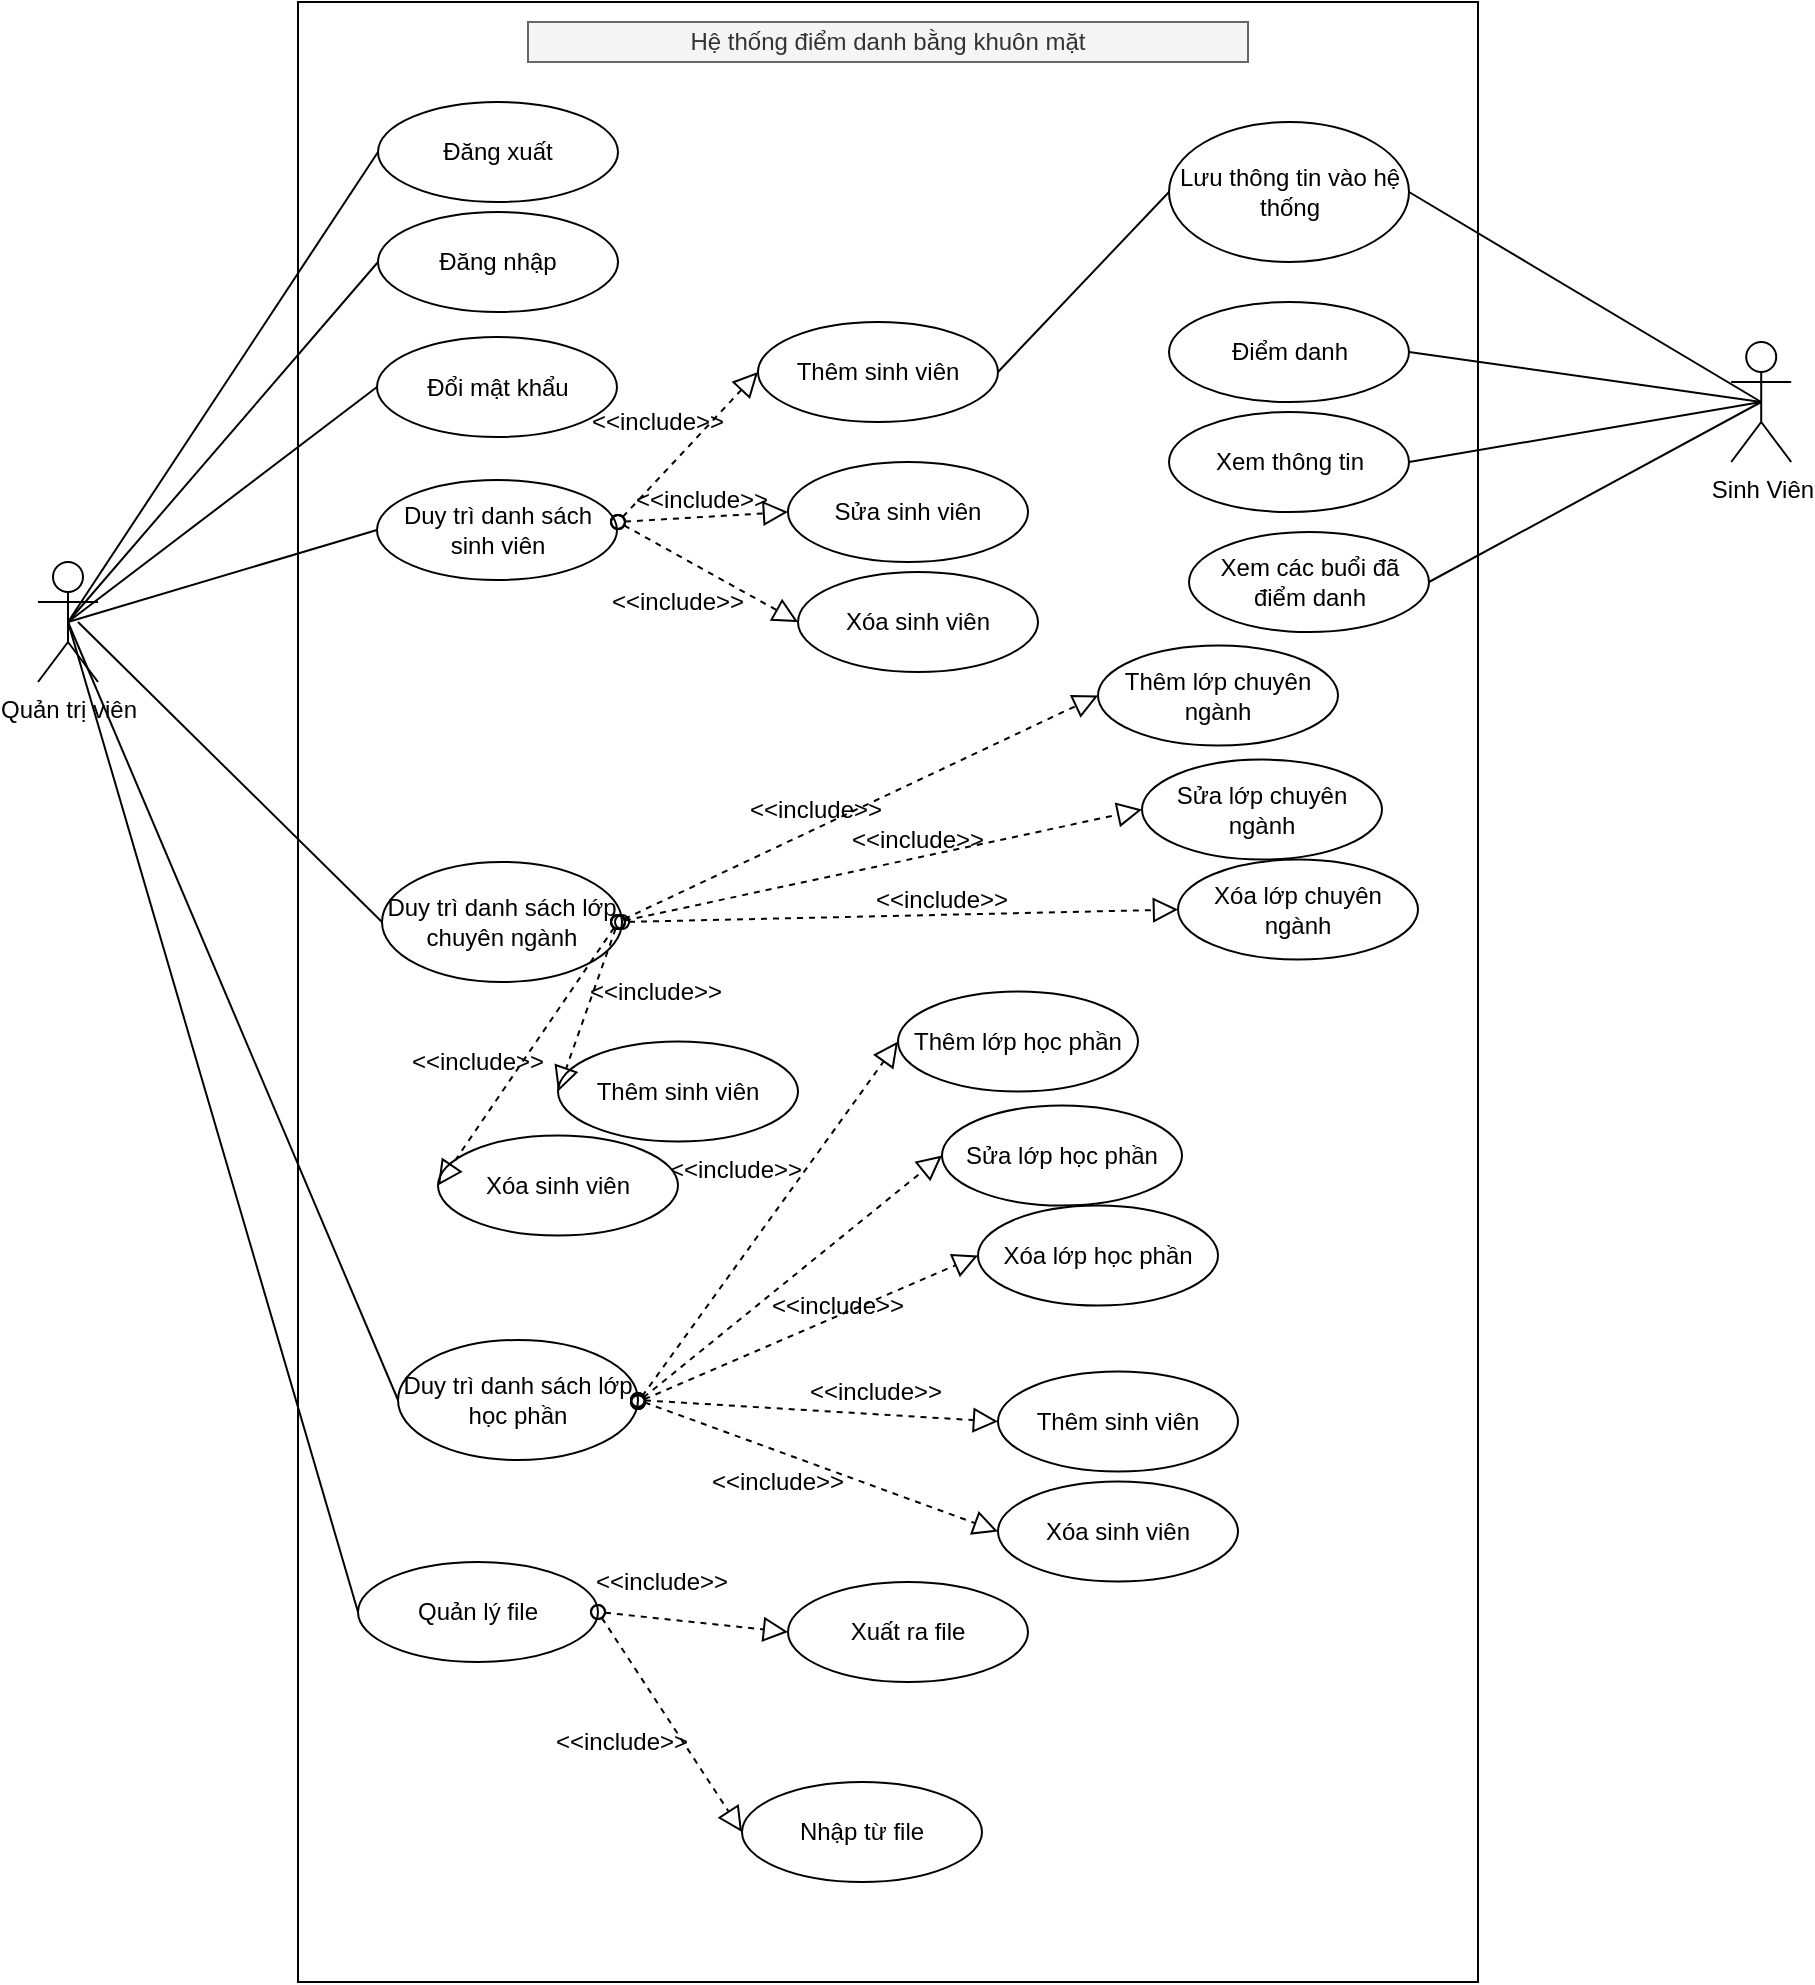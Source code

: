 <mxfile version="10.5.0" type="device"><diagram id="VdXPQVY8FseGyGePCY_4" name="Page-1"><mxGraphModel dx="1010" dy="1733" grid="1" gridSize="10" guides="1" tooltips="1" connect="1" arrows="1" fold="1" page="1" pageScale="1" pageWidth="850" pageHeight="1100" math="0" shadow="0"><root><mxCell id="0"/><mxCell id="1" parent="0"/><mxCell id="HAdZ6vQdYnEZIaH1bLlR-18" value="Sinh Viên&lt;br&gt;&lt;br&gt;" style="shape=umlActor;verticalLabelPosition=bottom;labelBackgroundColor=#ffffff;verticalAlign=top;html=1;outlineConnect=0;" parent="1" vertex="1"><mxGeometry x="1536.603" y="70" width="30" height="60" as="geometry"/></mxCell><mxCell id="HAdZ6vQdYnEZIaH1bLlR-22" value="" style="rounded=0;whiteSpace=wrap;html=1;" parent="1" vertex="1"><mxGeometry x="820" y="-100" width="590" height="990" as="geometry"/></mxCell><mxCell id="HAdZ6vQdYnEZIaH1bLlR-25" value="Quản trị viên&lt;br&gt;" style="shape=umlActor;verticalLabelPosition=bottom;labelBackgroundColor=#ffffff;verticalAlign=top;html=1;outlineConnect=0;" parent="1" vertex="1"><mxGeometry x="690" y="180" width="30" height="60" as="geometry"/></mxCell><mxCell id="HAdZ6vQdYnEZIaH1bLlR-26" value="Đăng xuất" style="ellipse;whiteSpace=wrap;html=1;" parent="1" vertex="1"><mxGeometry x="860" y="-50" width="120" height="50" as="geometry"/></mxCell><mxCell id="HAdZ6vQdYnEZIaH1bLlR-27" value="Đăng nhập&lt;br&gt;" style="ellipse;whiteSpace=wrap;html=1;" parent="1" vertex="1"><mxGeometry x="860" y="5" width="120" height="50" as="geometry"/></mxCell><mxCell id="HAdZ6vQdYnEZIaH1bLlR-28" value="Đổi mật khẩu&lt;br&gt;" style="ellipse;whiteSpace=wrap;html=1;" parent="1" vertex="1"><mxGeometry x="859.5" y="67.5" width="120" height="50" as="geometry"/></mxCell><mxCell id="HAdZ6vQdYnEZIaH1bLlR-29" value="" style="endArrow=none;html=1;exitX=0.5;exitY=0.5;exitDx=0;exitDy=0;exitPerimeter=0;entryX=0;entryY=0.5;entryDx=0;entryDy=0;" parent="1" source="HAdZ6vQdYnEZIaH1bLlR-25" target="HAdZ6vQdYnEZIaH1bLlR-26" edge="1"><mxGeometry width="50" height="50" relative="1" as="geometry"><mxPoint x="750" y="220" as="sourcePoint"/><mxPoint x="800" y="170" as="targetPoint"/></mxGeometry></mxCell><mxCell id="HAdZ6vQdYnEZIaH1bLlR-30" value="" style="endArrow=none;html=1;exitX=0.5;exitY=0.5;exitDx=0;exitDy=0;exitPerimeter=0;entryX=0;entryY=0.5;entryDx=0;entryDy=0;" parent="1" source="HAdZ6vQdYnEZIaH1bLlR-25" target="HAdZ6vQdYnEZIaH1bLlR-27" edge="1"><mxGeometry width="50" height="50" relative="1" as="geometry"><mxPoint x="715" y="220" as="sourcePoint"/><mxPoint x="870" y="95" as="targetPoint"/></mxGeometry></mxCell><mxCell id="HAdZ6vQdYnEZIaH1bLlR-31" value="" style="endArrow=none;html=1;exitX=0.5;exitY=0.5;exitDx=0;exitDy=0;exitPerimeter=0;entryX=0;entryY=0.5;entryDx=0;entryDy=0;" parent="1" source="HAdZ6vQdYnEZIaH1bLlR-25" target="HAdZ6vQdYnEZIaH1bLlR-28" edge="1"><mxGeometry width="50" height="50" relative="1" as="geometry"><mxPoint x="725" y="230" as="sourcePoint"/><mxPoint x="880" y="105" as="targetPoint"/></mxGeometry></mxCell><mxCell id="HAdZ6vQdYnEZIaH1bLlR-38" value="Quản lý file&lt;br&gt;" style="ellipse;whiteSpace=wrap;html=1;" parent="1" vertex="1"><mxGeometry x="850" y="680" width="120" height="50" as="geometry"/></mxCell><mxCell id="HAdZ6vQdYnEZIaH1bLlR-77" value="Nhập từ file&lt;br&gt;" style="ellipse;whiteSpace=wrap;html=1;" parent="1" vertex="1"><mxGeometry x="1042" y="790" width="120" height="50" as="geometry"/></mxCell><mxCell id="HAdZ6vQdYnEZIaH1bLlR-40" value="" style="endArrow=none;html=1;entryX=0;entryY=0.5;entryDx=0;entryDy=0;exitX=0.5;exitY=0.5;exitDx=0;exitDy=0;exitPerimeter=0;" parent="1" source="HAdZ6vQdYnEZIaH1bLlR-25" target="HAdZ6vQdYnEZIaH1bLlR-38" edge="1"><mxGeometry width="50" height="50" relative="1" as="geometry"><mxPoint x="779.5" y="450" as="sourcePoint"/><mxPoint x="829.5" y="400" as="targetPoint"/></mxGeometry></mxCell><mxCell id="HAdZ6vQdYnEZIaH1bLlR-42" value="Hệ thống điểm danh bằng khuôn mặt&lt;br&gt;" style="text;html=1;strokeColor=#666666;fillColor=#f5f5f5;align=center;verticalAlign=middle;whiteSpace=wrap;rounded=0;fontColor=#333333;" parent="1" vertex="1"><mxGeometry x="935" y="-90" width="360" height="20" as="geometry"/></mxCell><mxCell id="HAdZ6vQdYnEZIaH1bLlR-43" value="Duy trì danh sách sinh viên&lt;br&gt;" style="ellipse;whiteSpace=wrap;html=1;" parent="1" vertex="1"><mxGeometry x="859.5" y="139" width="120" height="50" as="geometry"/></mxCell><mxCell id="HAdZ6vQdYnEZIaH1bLlR-62" value="Thêm sinh viên&lt;br&gt;" style="ellipse;whiteSpace=wrap;html=1;" parent="1" vertex="1"><mxGeometry x="1050" y="60" width="120" height="50" as="geometry"/></mxCell><mxCell id="HAdZ6vQdYnEZIaH1bLlR-45" value="" style="endArrow=none;html=1;exitX=0.5;exitY=0.5;exitDx=0;exitDy=0;exitPerimeter=0;entryX=0;entryY=0.5;entryDx=0;entryDy=0;" parent="1" source="HAdZ6vQdYnEZIaH1bLlR-25" target="HAdZ6vQdYnEZIaH1bLlR-43" edge="1"><mxGeometry width="50" height="50" relative="1" as="geometry"><mxPoint x="715" y="220" as="sourcePoint"/><mxPoint x="870" y="95" as="targetPoint"/></mxGeometry></mxCell><mxCell id="HAdZ6vQdYnEZIaH1bLlR-46" value="Lưu thông tin vào hệ thống" style="ellipse;whiteSpace=wrap;html=1;" parent="1" vertex="1"><mxGeometry x="1255.5" y="-40" width="120" height="70" as="geometry"/></mxCell><mxCell id="HAdZ6vQdYnEZIaH1bLlR-47" value="" style="endArrow=none;html=1;exitX=1;exitY=0.5;exitDx=0;exitDy=0;entryX=0.5;entryY=0.5;entryDx=0;entryDy=0;entryPerimeter=0;" parent="1" source="HAdZ6vQdYnEZIaH1bLlR-46" target="HAdZ6vQdYnEZIaH1bLlR-18" edge="1"><mxGeometry width="50" height="50" relative="1" as="geometry"><mxPoint x="1475.5" y="100" as="sourcePoint"/><mxPoint x="1525.5" y="50" as="targetPoint"/></mxGeometry></mxCell><mxCell id="HAdZ6vQdYnEZIaH1bLlR-48" value="Điểm danh" style="ellipse;whiteSpace=wrap;html=1;" parent="1" vertex="1"><mxGeometry x="1255.5" y="50" width="120" height="50" as="geometry"/></mxCell><mxCell id="HAdZ6vQdYnEZIaH1bLlR-49" value="" style="endArrow=none;html=1;exitX=1;exitY=0.5;exitDx=0;exitDy=0;entryX=0.5;entryY=0.5;entryDx=0;entryDy=0;entryPerimeter=0;" parent="1" source="HAdZ6vQdYnEZIaH1bLlR-48" target="HAdZ6vQdYnEZIaH1bLlR-18" edge="1"><mxGeometry width="50" height="50" relative="1" as="geometry"><mxPoint x="1385.5" y="15" as="sourcePoint"/><mxPoint x="1561.5" y="110" as="targetPoint"/></mxGeometry></mxCell><mxCell id="HAdZ6vQdYnEZIaH1bLlR-50" value="Duy trì danh sách lớp chuyên ngành&lt;br&gt;" style="ellipse;whiteSpace=wrap;html=1;" parent="1" vertex="1"><mxGeometry x="862" y="330" width="120" height="60" as="geometry"/></mxCell><mxCell id="HAdZ6vQdYnEZIaH1bLlR-51" value="Duy trì danh sách lớp học phần&lt;br&gt;" style="ellipse;whiteSpace=wrap;html=1;" parent="1" vertex="1"><mxGeometry x="870" y="569" width="120" height="60" as="geometry"/></mxCell><mxCell id="HAdZ6vQdYnEZIaH1bLlR-52" value="" style="endArrow=none;html=1;exitX=0.5;exitY=0.5;exitDx=0;exitDy=0;exitPerimeter=0;entryX=0;entryY=0.5;entryDx=0;entryDy=0;" parent="1" source="HAdZ6vQdYnEZIaH1bLlR-25" target="HAdZ6vQdYnEZIaH1bLlR-51" edge="1"><mxGeometry width="50" height="50" relative="1" as="geometry"><mxPoint x="715" y="220" as="sourcePoint"/><mxPoint x="880" y="165" as="targetPoint"/></mxGeometry></mxCell><mxCell id="HAdZ6vQdYnEZIaH1bLlR-53" value="" style="endArrow=none;html=1;entryX=0;entryY=0.5;entryDx=0;entryDy=0;" parent="1" target="HAdZ6vQdYnEZIaH1bLlR-50" edge="1"><mxGeometry width="50" height="50" relative="1" as="geometry"><mxPoint x="710" y="210" as="sourcePoint"/><mxPoint x="880" y="165" as="targetPoint"/></mxGeometry></mxCell><mxCell id="HAdZ6vQdYnEZIaH1bLlR-54" value="Xem thông tin" style="ellipse;whiteSpace=wrap;html=1;" parent="1" vertex="1"><mxGeometry x="1255.5" y="105" width="120" height="50" as="geometry"/></mxCell><mxCell id="HAdZ6vQdYnEZIaH1bLlR-55" value="Xem các buổi đã điểm danh" style="ellipse;whiteSpace=wrap;html=1;" parent="1" vertex="1"><mxGeometry x="1265.5" y="165" width="120" height="50" as="geometry"/></mxCell><mxCell id="HAdZ6vQdYnEZIaH1bLlR-56" value="" style="endArrow=none;html=1;exitX=1;exitY=0.5;exitDx=0;exitDy=0;entryX=0.5;entryY=0.5;entryDx=0;entryDy=0;entryPerimeter=0;" parent="1" source="HAdZ6vQdYnEZIaH1bLlR-54" target="HAdZ6vQdYnEZIaH1bLlR-18" edge="1"><mxGeometry width="50" height="50" relative="1" as="geometry"><mxPoint x="1385.5" y="85" as="sourcePoint"/><mxPoint x="1561.5" y="110" as="targetPoint"/></mxGeometry></mxCell><mxCell id="HAdZ6vQdYnEZIaH1bLlR-57" value="" style="endArrow=none;html=1;exitX=1;exitY=0.5;exitDx=0;exitDy=0;entryX=0.5;entryY=0.5;entryDx=0;entryDy=0;entryPerimeter=0;" parent="1" source="HAdZ6vQdYnEZIaH1bLlR-55" target="HAdZ6vQdYnEZIaH1bLlR-18" edge="1"><mxGeometry width="50" height="50" relative="1" as="geometry"><mxPoint x="1385.5" y="140" as="sourcePoint"/><mxPoint x="1561.5" y="110" as="targetPoint"/></mxGeometry></mxCell><mxCell id="HAdZ6vQdYnEZIaH1bLlR-66" value="" style="startArrow=oval;startFill=0;startSize=7;endArrow=block;endFill=0;endSize=10;dashed=1;html=1;entryX=0;entryY=0.5;entryDx=0;entryDy=0;" parent="1" target="HAdZ6vQdYnEZIaH1bLlR-62" edge="1"><mxGeometry width="100" relative="1" as="geometry"><mxPoint x="980" y="160" as="sourcePoint"/><mxPoint x="1080" y="160" as="targetPoint"/></mxGeometry></mxCell><mxCell id="HAdZ6vQdYnEZIaH1bLlR-67" value="Sửa sinh viên&lt;br&gt;" style="ellipse;whiteSpace=wrap;html=1;" parent="1" vertex="1"><mxGeometry x="1065" y="130" width="120" height="50" as="geometry"/></mxCell><mxCell id="HAdZ6vQdYnEZIaH1bLlR-68" value="" style="startArrow=oval;startFill=0;startSize=7;endArrow=block;endFill=0;endSize=10;dashed=1;html=1;entryX=0;entryY=0.5;entryDx=0;entryDy=0;" parent="1" target="HAdZ6vQdYnEZIaH1bLlR-67" edge="1"><mxGeometry width="100" relative="1" as="geometry"><mxPoint x="980" y="160" as="sourcePoint"/><mxPoint x="1095" y="230" as="targetPoint"/></mxGeometry></mxCell><mxCell id="HAdZ6vQdYnEZIaH1bLlR-69" value="Xóa sinh viên&lt;br&gt;" style="ellipse;whiteSpace=wrap;html=1;" parent="1" vertex="1"><mxGeometry x="1070" y="185" width="120" height="50" as="geometry"/></mxCell><mxCell id="HAdZ6vQdYnEZIaH1bLlR-70" value="" style="startArrow=oval;startFill=0;startSize=7;endArrow=block;endFill=0;endSize=10;dashed=1;html=1;entryX=0;entryY=0.5;entryDx=0;entryDy=0;" parent="1" target="HAdZ6vQdYnEZIaH1bLlR-69" edge="1"><mxGeometry width="100" relative="1" as="geometry"><mxPoint x="980" y="160" as="sourcePoint"/><mxPoint x="1075.286" y="165.143" as="targetPoint"/></mxGeometry></mxCell><mxCell id="HAdZ6vQdYnEZIaH1bLlR-72" value="" style="endArrow=none;html=1;exitX=0;exitY=0.5;exitDx=0;exitDy=0;entryX=1;entryY=0.5;entryDx=0;entryDy=0;" parent="1" source="HAdZ6vQdYnEZIaH1bLlR-46" target="HAdZ6vQdYnEZIaH1bLlR-62" edge="1"><mxGeometry width="50" height="50" relative="1" as="geometry"><mxPoint x="1385.571" y="5.143" as="sourcePoint"/><mxPoint x="1561.571" y="110.286" as="targetPoint"/></mxGeometry></mxCell><mxCell id="HAdZ6vQdYnEZIaH1bLlR-74" value="&amp;lt;&amp;lt;include&amp;gt;&amp;gt;" style="text;html=1;strokeColor=none;fillColor=none;align=center;verticalAlign=middle;whiteSpace=wrap;rounded=0;" parent="1" vertex="1"><mxGeometry x="980" y="100" width="40" height="20" as="geometry"/></mxCell><mxCell id="HAdZ6vQdYnEZIaH1bLlR-75" value="&amp;lt;&amp;lt;include&amp;gt;&amp;gt;" style="text;html=1;strokeColor=none;fillColor=none;align=center;verticalAlign=middle;whiteSpace=wrap;rounded=0;" parent="1" vertex="1"><mxGeometry x="1002" y="139" width="40" height="20" as="geometry"/></mxCell><mxCell id="HAdZ6vQdYnEZIaH1bLlR-76" value="&amp;lt;&amp;lt;include&amp;gt;&amp;gt;" style="text;html=1;strokeColor=none;fillColor=none;align=center;verticalAlign=middle;whiteSpace=wrap;rounded=0;" parent="1" vertex="1"><mxGeometry x="990" y="190" width="40" height="20" as="geometry"/></mxCell><mxCell id="HAdZ6vQdYnEZIaH1bLlR-81" value="" style="startArrow=oval;startFill=0;startSize=7;endArrow=block;endFill=0;endSize=10;dashed=1;html=1;entryX=0;entryY=0.5;entryDx=0;entryDy=0;exitX=1;exitY=0.5;exitDx=0;exitDy=0;" parent="1" source="HAdZ6vQdYnEZIaH1bLlR-38" target="HAdZ6vQdYnEZIaH1bLlR-77" edge="1"><mxGeometry width="100" relative="1" as="geometry"><mxPoint x="957.0" y="420.121" as="sourcePoint"/><mxPoint x="1046.897" y="469.983" as="targetPoint"/></mxGeometry></mxCell><mxCell id="HAdZ6vQdYnEZIaH1bLlR-83" value="Xuất ra file&lt;br&gt;" style="ellipse;whiteSpace=wrap;html=1;" parent="1" vertex="1"><mxGeometry x="1065" y="690" width="120" height="50" as="geometry"/></mxCell><mxCell id="HAdZ6vQdYnEZIaH1bLlR-84" value="" style="startArrow=oval;startFill=0;startSize=7;endArrow=block;endFill=0;endSize=10;dashed=1;html=1;entryX=0;entryY=0.5;entryDx=0;entryDy=0;exitX=1;exitY=0.5;exitDx=0;exitDy=0;" parent="1" source="HAdZ6vQdYnEZIaH1bLlR-38" target="HAdZ6vQdYnEZIaH1bLlR-83" edge="1"><mxGeometry width="100" relative="1" as="geometry"><mxPoint x="970" y="710" as="sourcePoint"/><mxPoint x="1051.897" y="409.983" as="targetPoint"/></mxGeometry></mxCell><mxCell id="HAdZ6vQdYnEZIaH1bLlR-85" value="&amp;lt;&amp;lt;include&amp;gt;&amp;gt;" style="text;html=1;strokeColor=none;fillColor=none;align=center;verticalAlign=middle;whiteSpace=wrap;rounded=0;" parent="1" vertex="1"><mxGeometry x="982" y="680.121" width="40" height="20" as="geometry"/></mxCell><mxCell id="HAdZ6vQdYnEZIaH1bLlR-86" value="&amp;lt;&amp;lt;include&amp;gt;&amp;gt;" style="text;html=1;strokeColor=none;fillColor=none;align=center;verticalAlign=middle;whiteSpace=wrap;rounded=0;" parent="1" vertex="1"><mxGeometry x="962" y="760.121" width="40" height="20" as="geometry"/></mxCell><mxCell id="HAdZ6vQdYnEZIaH1bLlR-87" value="Thêm sinh viên&lt;br&gt;" style="ellipse;whiteSpace=wrap;html=1;" parent="1" vertex="1"><mxGeometry x="1170" y="584.78" width="120" height="50" as="geometry"/></mxCell><mxCell id="HAdZ6vQdYnEZIaH1bLlR-88" value="" style="startArrow=oval;startFill=0;startSize=7;endArrow=block;endFill=0;endSize=10;dashed=1;html=1;entryX=0;entryY=0.5;entryDx=0;entryDy=0;exitX=1;exitY=0.5;exitDx=0;exitDy=0;" parent="1" source="HAdZ6vQdYnEZIaH1bLlR-51" target="HAdZ6vQdYnEZIaH1bLlR-87" edge="1"><mxGeometry width="100" relative="1" as="geometry"><mxPoint x="990" y="580" as="sourcePoint"/><mxPoint x="1130" y="579.78" as="targetPoint"/></mxGeometry></mxCell><mxCell id="HAdZ6vQdYnEZIaH1bLlR-90" value="Xóa sinh viên&lt;br&gt;" style="ellipse;whiteSpace=wrap;html=1;" parent="1" vertex="1"><mxGeometry x="1170" y="639.78" width="120" height="50" as="geometry"/></mxCell><mxCell id="HAdZ6vQdYnEZIaH1bLlR-91" value="" style="startArrow=oval;startFill=0;startSize=7;endArrow=block;endFill=0;endSize=10;dashed=1;html=1;entryX=0;entryY=0.5;entryDx=0;entryDy=0;exitX=1;exitY=0.5;exitDx=0;exitDy=0;" parent="1" source="HAdZ6vQdYnEZIaH1bLlR-51" target="HAdZ6vQdYnEZIaH1bLlR-90" edge="1"><mxGeometry width="100" relative="1" as="geometry"><mxPoint x="1030" y="579.78" as="sourcePoint"/><mxPoint x="1125.286" y="584.923" as="targetPoint"/></mxGeometry></mxCell><mxCell id="HAdZ6vQdYnEZIaH1bLlR-94" value="&amp;lt;&amp;lt;include&amp;gt;&amp;gt;" style="text;html=1;strokeColor=none;fillColor=none;align=center;verticalAlign=middle;whiteSpace=wrap;rounded=0;" parent="1" vertex="1"><mxGeometry x="1040" y="629.78" width="40" height="20" as="geometry"/></mxCell><mxCell id="HAdZ6vQdYnEZIaH1bLlR-100" value="Thêm lớp học phần&lt;br&gt;" style="ellipse;whiteSpace=wrap;html=1;" parent="1" vertex="1"><mxGeometry x="1120" y="394.78" width="120" height="50" as="geometry"/></mxCell><mxCell id="HAdZ6vQdYnEZIaH1bLlR-101" value="" style="startArrow=oval;startFill=0;startSize=7;endArrow=block;endFill=0;endSize=10;dashed=1;html=1;entryX=0;entryY=0.5;entryDx=0;entryDy=0;" parent="1" target="HAdZ6vQdYnEZIaH1bLlR-100" edge="1"><mxGeometry width="100" relative="1" as="geometry"><mxPoint x="990" y="600" as="sourcePoint"/><mxPoint x="1109" y="509.78" as="targetPoint"/></mxGeometry></mxCell><mxCell id="HAdZ6vQdYnEZIaH1bLlR-102" value="&amp;lt;&amp;lt;include&amp;gt;&amp;gt;" style="text;html=1;strokeColor=none;fillColor=none;align=center;verticalAlign=middle;whiteSpace=wrap;rounded=0;" parent="1" vertex="1"><mxGeometry x="1019" y="473.78" width="40" height="20" as="geometry"/></mxCell><mxCell id="HAdZ6vQdYnEZIaH1bLlR-104" value="Sửa lớp học phần&lt;br&gt;" style="ellipse;whiteSpace=wrap;html=1;" parent="1" vertex="1"><mxGeometry x="1142" y="451.78" width="120" height="50" as="geometry"/></mxCell><mxCell id="HAdZ6vQdYnEZIaH1bLlR-105" value="" style="startArrow=oval;startFill=0;startSize=7;endArrow=block;endFill=0;endSize=10;dashed=1;html=1;entryX=0;entryY=0.5;entryDx=0;entryDy=0;" parent="1" target="HAdZ6vQdYnEZIaH1bLlR-104" edge="1"><mxGeometry width="100" relative="1" as="geometry"><mxPoint x="990" y="600" as="sourcePoint"/><mxPoint x="1131" y="566.78" as="targetPoint"/></mxGeometry></mxCell><mxCell id="HAdZ6vQdYnEZIaH1bLlR-106" value="Xóa lớp học phần&lt;br&gt;" style="ellipse;whiteSpace=wrap;html=1;" parent="1" vertex="1"><mxGeometry x="1160" y="501.78" width="120" height="50" as="geometry"/></mxCell><mxCell id="HAdZ6vQdYnEZIaH1bLlR-107" value="" style="startArrow=oval;startFill=0;startSize=7;endArrow=block;endFill=0;endSize=10;dashed=1;html=1;entryX=0;entryY=0.5;entryDx=0;entryDy=0;" parent="1" target="HAdZ6vQdYnEZIaH1bLlR-106" edge="1"><mxGeometry width="100" relative="1" as="geometry"><mxPoint x="990" y="600" as="sourcePoint"/><mxPoint x="1149" y="616.78" as="targetPoint"/></mxGeometry></mxCell><mxCell id="HAdZ6vQdYnEZIaH1bLlR-113" value="Thêm sinh viên&lt;br&gt;" style="ellipse;whiteSpace=wrap;html=1;" parent="1" vertex="1"><mxGeometry x="950" y="419.78" width="120" height="50" as="geometry"/></mxCell><mxCell id="HAdZ6vQdYnEZIaH1bLlR-114" value="" style="startArrow=oval;startFill=0;startSize=7;endArrow=block;endFill=0;endSize=10;dashed=1;html=1;entryX=0;entryY=0.5;entryDx=0;entryDy=0;" parent="1" target="HAdZ6vQdYnEZIaH1bLlR-113" edge="1"><mxGeometry width="100" relative="1" as="geometry"><mxPoint x="980" y="360" as="sourcePoint"/><mxPoint x="1230" y="406.78" as="targetPoint"/></mxGeometry></mxCell><mxCell id="HAdZ6vQdYnEZIaH1bLlR-115" value="Xóa sinh viên&lt;br&gt;" style="ellipse;whiteSpace=wrap;html=1;" parent="1" vertex="1"><mxGeometry x="890" y="466.78" width="120" height="50" as="geometry"/></mxCell><mxCell id="HAdZ6vQdYnEZIaH1bLlR-116" value="" style="startArrow=oval;startFill=0;startSize=7;endArrow=block;endFill=0;endSize=10;dashed=1;html=1;entryX=0;entryY=0.5;entryDx=0;entryDy=0;" parent="1" target="HAdZ6vQdYnEZIaH1bLlR-115" edge="1"><mxGeometry width="100" relative="1" as="geometry"><mxPoint x="980" y="360" as="sourcePoint"/><mxPoint x="1225.286" y="411.923" as="targetPoint"/></mxGeometry></mxCell><mxCell id="HAdZ6vQdYnEZIaH1bLlR-117" value="Thêm lớp chuyên ngành&lt;br&gt;" style="ellipse;whiteSpace=wrap;html=1;" parent="1" vertex="1"><mxGeometry x="1220" y="221.78" width="120" height="50" as="geometry"/></mxCell><mxCell id="HAdZ6vQdYnEZIaH1bLlR-118" value="" style="startArrow=oval;startFill=0;startSize=7;endArrow=block;endFill=0;endSize=10;dashed=1;html=1;entryX=0;entryY=0.5;entryDx=0;entryDy=0;" parent="1" target="HAdZ6vQdYnEZIaH1bLlR-117" edge="1"><mxGeometry width="100" relative="1" as="geometry"><mxPoint x="980" y="360" as="sourcePoint"/><mxPoint x="1209" y="336.78" as="targetPoint"/></mxGeometry></mxCell><mxCell id="HAdZ6vQdYnEZIaH1bLlR-119" value="Sửa lớp chuyên ngành&lt;br&gt;" style="ellipse;whiteSpace=wrap;html=1;" parent="1" vertex="1"><mxGeometry x="1242" y="278.78" width="120" height="50" as="geometry"/></mxCell><mxCell id="HAdZ6vQdYnEZIaH1bLlR-120" value="" style="startArrow=oval;startFill=0;startSize=7;endArrow=block;endFill=0;endSize=10;dashed=1;html=1;entryX=0;entryY=0.5;entryDx=0;entryDy=0;" parent="1" target="HAdZ6vQdYnEZIaH1bLlR-119" edge="1"><mxGeometry width="100" relative="1" as="geometry"><mxPoint x="980" y="360" as="sourcePoint"/><mxPoint x="1231" y="393.78" as="targetPoint"/></mxGeometry></mxCell><mxCell id="HAdZ6vQdYnEZIaH1bLlR-121" value="Xóa lớp chuyên ngành&lt;br&gt;" style="ellipse;whiteSpace=wrap;html=1;" parent="1" vertex="1"><mxGeometry x="1260" y="328.78" width="120" height="50" as="geometry"/></mxCell><mxCell id="HAdZ6vQdYnEZIaH1bLlR-122" value="" style="startArrow=oval;startFill=0;startSize=7;endArrow=block;endFill=0;endSize=10;dashed=1;html=1;entryX=0;entryY=0.5;entryDx=0;entryDy=0;exitX=1;exitY=0.5;exitDx=0;exitDy=0;" parent="1" source="HAdZ6vQdYnEZIaH1bLlR-50" target="HAdZ6vQdYnEZIaH1bLlR-121" edge="1"><mxGeometry width="100" relative="1" as="geometry"><mxPoint x="1090" y="427" as="sourcePoint"/><mxPoint x="1249" y="443.78" as="targetPoint"/></mxGeometry></mxCell><mxCell id="HAdZ6vQdYnEZIaH1bLlR-123" value="&amp;lt;&amp;lt;include&amp;gt;&amp;gt;" style="text;html=1;strokeColor=none;fillColor=none;align=center;verticalAlign=middle;whiteSpace=wrap;rounded=0;" parent="1" vertex="1"><mxGeometry x="1110" y="308.78" width="40" height="20" as="geometry"/></mxCell><mxCell id="HAdZ6vQdYnEZIaH1bLlR-124" value="&amp;lt;&amp;lt;include&amp;gt;&amp;gt;" style="text;html=1;strokeColor=none;fillColor=none;align=center;verticalAlign=middle;whiteSpace=wrap;rounded=0;" parent="1" vertex="1"><mxGeometry x="1070" y="541.78" width="40" height="20" as="geometry"/></mxCell><mxCell id="HAdZ6vQdYnEZIaH1bLlR-125" value="&amp;lt;&amp;lt;include&amp;gt;&amp;gt;" style="text;html=1;strokeColor=none;fillColor=none;align=center;verticalAlign=middle;whiteSpace=wrap;rounded=0;" parent="1" vertex="1"><mxGeometry x="1089" y="584.78" width="40" height="20" as="geometry"/></mxCell><mxCell id="HAdZ6vQdYnEZIaH1bLlR-126" value="&amp;lt;&amp;lt;include&amp;gt;&amp;gt;" style="text;html=1;strokeColor=none;fillColor=none;align=center;verticalAlign=middle;whiteSpace=wrap;rounded=0;" parent="1" vertex="1"><mxGeometry x="1059" y="293.78" width="40" height="20" as="geometry"/></mxCell><mxCell id="HAdZ6vQdYnEZIaH1bLlR-130" value="&amp;lt;&amp;lt;include&amp;gt;&amp;gt;" style="text;html=1;strokeColor=none;fillColor=none;align=center;verticalAlign=middle;whiteSpace=wrap;rounded=0;" parent="1" vertex="1"><mxGeometry x="1122" y="338.78" width="40" height="20" as="geometry"/></mxCell><mxCell id="HAdZ6vQdYnEZIaH1bLlR-131" value="&amp;lt;&amp;lt;include&amp;gt;&amp;gt;" style="text;html=1;strokeColor=none;fillColor=none;align=center;verticalAlign=middle;whiteSpace=wrap;rounded=0;" parent="1" vertex="1"><mxGeometry x="979" y="384.5" width="40" height="21" as="geometry"/></mxCell><mxCell id="HAdZ6vQdYnEZIaH1bLlR-132" value="&amp;lt;&amp;lt;include&amp;gt;&amp;gt;" style="text;html=1;strokeColor=none;fillColor=none;align=center;verticalAlign=middle;whiteSpace=wrap;rounded=0;" parent="1" vertex="1"><mxGeometry x="890" y="419.78" width="40" height="20" as="geometry"/></mxCell></root></mxGraphModel></diagram></mxfile>